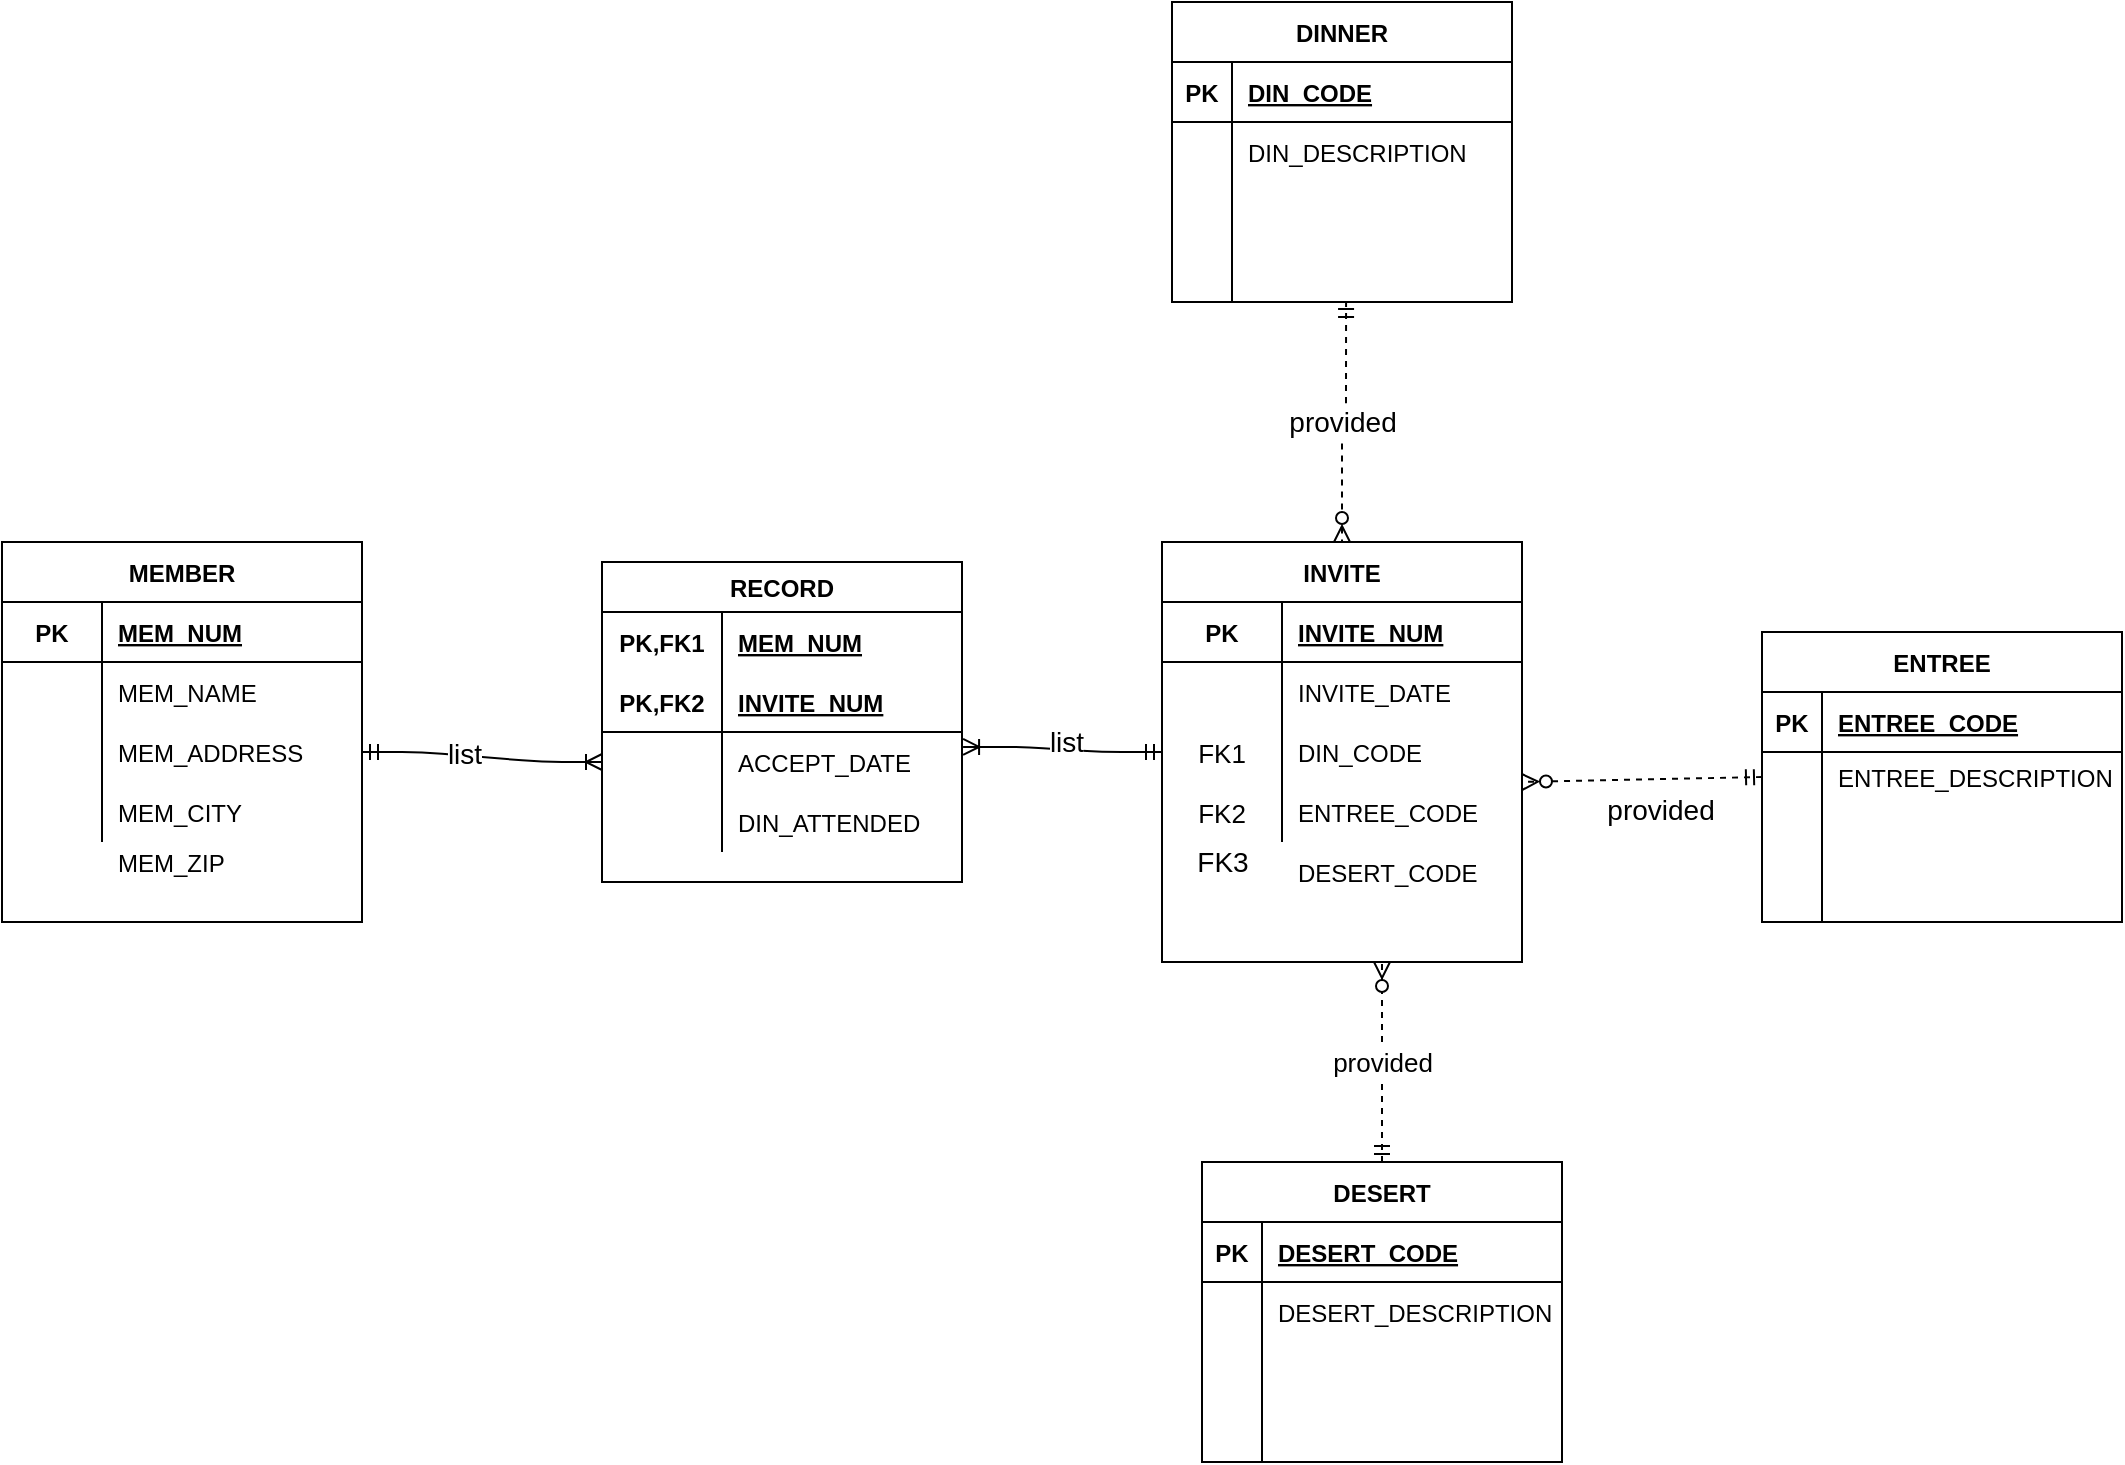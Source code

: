 <mxfile version="13.8.5" type="github">
  <diagram id="R2lEEEUBdFMjLlhIrx00" name="Page-1">
    <mxGraphModel dx="2523" dy="868" grid="1" gridSize="10" guides="1" tooltips="1" connect="1" arrows="1" fold="1" page="1" pageScale="1" pageWidth="850" pageHeight="1100" math="0" shadow="0" extFonts="Permanent Marker^https://fonts.googleapis.com/css?family=Permanent+Marker">
      <root>
        <mxCell id="0" />
        <mxCell id="1" parent="0" />
        <mxCell id="D-uQkb0-rE8gWl50Enb3-1" value="MEMBER" style="shape=table;startSize=30;container=1;collapsible=1;childLayout=tableLayout;fixedRows=1;rowLines=0;fontStyle=1;align=center;resizeLast=1;" vertex="1" parent="1">
          <mxGeometry x="-120" y="380" width="180" height="190" as="geometry" />
        </mxCell>
        <mxCell id="D-uQkb0-rE8gWl50Enb3-2" value="" style="shape=partialRectangle;collapsible=0;dropTarget=0;pointerEvents=0;fillColor=none;top=0;left=0;bottom=1;right=0;points=[[0,0.5],[1,0.5]];portConstraint=eastwest;" vertex="1" parent="D-uQkb0-rE8gWl50Enb3-1">
          <mxGeometry y="30" width="180" height="30" as="geometry" />
        </mxCell>
        <mxCell id="D-uQkb0-rE8gWl50Enb3-3" value="PK" style="shape=partialRectangle;connectable=0;fillColor=none;top=0;left=0;bottom=0;right=0;fontStyle=1;overflow=hidden;" vertex="1" parent="D-uQkb0-rE8gWl50Enb3-2">
          <mxGeometry width="50" height="30" as="geometry" />
        </mxCell>
        <mxCell id="D-uQkb0-rE8gWl50Enb3-4" value="MEM_NUM" style="shape=partialRectangle;connectable=0;fillColor=none;top=0;left=0;bottom=0;right=0;align=left;spacingLeft=6;fontStyle=5;overflow=hidden;" vertex="1" parent="D-uQkb0-rE8gWl50Enb3-2">
          <mxGeometry x="50" width="130" height="30" as="geometry" />
        </mxCell>
        <mxCell id="D-uQkb0-rE8gWl50Enb3-5" value="" style="shape=partialRectangle;collapsible=0;dropTarget=0;pointerEvents=0;fillColor=none;top=0;left=0;bottom=0;right=0;points=[[0,0.5],[1,0.5]];portConstraint=eastwest;" vertex="1" parent="D-uQkb0-rE8gWl50Enb3-1">
          <mxGeometry y="60" width="180" height="30" as="geometry" />
        </mxCell>
        <mxCell id="D-uQkb0-rE8gWl50Enb3-6" value="" style="shape=partialRectangle;connectable=0;fillColor=none;top=0;left=0;bottom=0;right=0;editable=1;overflow=hidden;" vertex="1" parent="D-uQkb0-rE8gWl50Enb3-5">
          <mxGeometry width="50" height="30" as="geometry" />
        </mxCell>
        <mxCell id="D-uQkb0-rE8gWl50Enb3-7" value="MEM_NAME" style="shape=partialRectangle;connectable=0;fillColor=none;top=0;left=0;bottom=0;right=0;align=left;spacingLeft=6;overflow=hidden;" vertex="1" parent="D-uQkb0-rE8gWl50Enb3-5">
          <mxGeometry x="50" width="130" height="30" as="geometry" />
        </mxCell>
        <mxCell id="D-uQkb0-rE8gWl50Enb3-8" value="" style="shape=partialRectangle;collapsible=0;dropTarget=0;pointerEvents=0;fillColor=none;top=0;left=0;bottom=0;right=0;points=[[0,0.5],[1,0.5]];portConstraint=eastwest;" vertex="1" parent="D-uQkb0-rE8gWl50Enb3-1">
          <mxGeometry y="90" width="180" height="30" as="geometry" />
        </mxCell>
        <mxCell id="D-uQkb0-rE8gWl50Enb3-9" value="" style="shape=partialRectangle;connectable=0;fillColor=none;top=0;left=0;bottom=0;right=0;editable=1;overflow=hidden;" vertex="1" parent="D-uQkb0-rE8gWl50Enb3-8">
          <mxGeometry width="50" height="30" as="geometry" />
        </mxCell>
        <mxCell id="D-uQkb0-rE8gWl50Enb3-10" value="MEM_ADDRESS" style="shape=partialRectangle;connectable=0;fillColor=none;top=0;left=0;bottom=0;right=0;align=left;spacingLeft=6;overflow=hidden;" vertex="1" parent="D-uQkb0-rE8gWl50Enb3-8">
          <mxGeometry x="50" width="130" height="30" as="geometry" />
        </mxCell>
        <mxCell id="D-uQkb0-rE8gWl50Enb3-11" value="" style="shape=partialRectangle;collapsible=0;dropTarget=0;pointerEvents=0;fillColor=none;top=0;left=0;bottom=0;right=0;points=[[0,0.5],[1,0.5]];portConstraint=eastwest;" vertex="1" parent="D-uQkb0-rE8gWl50Enb3-1">
          <mxGeometry y="120" width="180" height="30" as="geometry" />
        </mxCell>
        <mxCell id="D-uQkb0-rE8gWl50Enb3-12" value="" style="shape=partialRectangle;connectable=0;fillColor=none;top=0;left=0;bottom=0;right=0;editable=1;overflow=hidden;" vertex="1" parent="D-uQkb0-rE8gWl50Enb3-11">
          <mxGeometry width="50" height="30" as="geometry" />
        </mxCell>
        <mxCell id="D-uQkb0-rE8gWl50Enb3-13" value="MEM_CITY" style="shape=partialRectangle;connectable=0;fillColor=none;top=0;left=0;bottom=0;right=0;align=left;spacingLeft=6;overflow=hidden;" vertex="1" parent="D-uQkb0-rE8gWl50Enb3-11">
          <mxGeometry x="50" width="130" height="30" as="geometry" />
        </mxCell>
        <mxCell id="D-uQkb0-rE8gWl50Enb3-14" value="MEM_ZIP" style="shape=partialRectangle;connectable=0;fillColor=none;top=0;left=0;bottom=0;right=0;align=left;spacingLeft=6;overflow=hidden;" vertex="1" parent="1">
          <mxGeometry x="-70" y="525" width="130" height="30" as="geometry" />
        </mxCell>
        <mxCell id="D-uQkb0-rE8gWl50Enb3-15" value="RECORD" style="shape=table;startSize=25;container=1;collapsible=1;childLayout=tableLayout;fixedRows=1;rowLines=0;fontStyle=1;align=center;resizeLast=1;" vertex="1" parent="1">
          <mxGeometry x="180" y="390" width="180" height="160" as="geometry" />
        </mxCell>
        <mxCell id="D-uQkb0-rE8gWl50Enb3-16" value="" style="shape=partialRectangle;collapsible=0;dropTarget=0;pointerEvents=0;fillColor=none;top=0;left=0;bottom=0;right=0;points=[[0,0.5],[1,0.5]];portConstraint=eastwest;" vertex="1" parent="D-uQkb0-rE8gWl50Enb3-15">
          <mxGeometry y="25" width="180" height="30" as="geometry" />
        </mxCell>
        <mxCell id="D-uQkb0-rE8gWl50Enb3-17" value="PK,FK1" style="shape=partialRectangle;connectable=0;fillColor=none;top=0;left=0;bottom=0;right=0;fontStyle=1;overflow=hidden;" vertex="1" parent="D-uQkb0-rE8gWl50Enb3-16">
          <mxGeometry width="60" height="30" as="geometry" />
        </mxCell>
        <mxCell id="D-uQkb0-rE8gWl50Enb3-18" value="MEM_NUM" style="shape=partialRectangle;connectable=0;fillColor=none;top=0;left=0;bottom=0;right=0;align=left;spacingLeft=6;fontStyle=5;overflow=hidden;" vertex="1" parent="D-uQkb0-rE8gWl50Enb3-16">
          <mxGeometry x="60" width="120" height="30" as="geometry" />
        </mxCell>
        <mxCell id="D-uQkb0-rE8gWl50Enb3-19" value="" style="shape=partialRectangle;collapsible=0;dropTarget=0;pointerEvents=0;fillColor=none;top=0;left=0;bottom=1;right=0;points=[[0,0.5],[1,0.5]];portConstraint=eastwest;" vertex="1" parent="D-uQkb0-rE8gWl50Enb3-15">
          <mxGeometry y="55" width="180" height="30" as="geometry" />
        </mxCell>
        <mxCell id="D-uQkb0-rE8gWl50Enb3-20" value="PK,FK2" style="shape=partialRectangle;connectable=0;fillColor=none;top=0;left=0;bottom=0;right=0;fontStyle=1;overflow=hidden;" vertex="1" parent="D-uQkb0-rE8gWl50Enb3-19">
          <mxGeometry width="60" height="30" as="geometry" />
        </mxCell>
        <mxCell id="D-uQkb0-rE8gWl50Enb3-21" value="INVITE_NUM" style="shape=partialRectangle;connectable=0;fillColor=none;top=0;left=0;bottom=0;right=0;align=left;spacingLeft=6;fontStyle=5;overflow=hidden;" vertex="1" parent="D-uQkb0-rE8gWl50Enb3-19">
          <mxGeometry x="60" width="120" height="30" as="geometry" />
        </mxCell>
        <mxCell id="D-uQkb0-rE8gWl50Enb3-22" value="" style="shape=partialRectangle;collapsible=0;dropTarget=0;pointerEvents=0;fillColor=none;top=0;left=0;bottom=0;right=0;points=[[0,0.5],[1,0.5]];portConstraint=eastwest;" vertex="1" parent="D-uQkb0-rE8gWl50Enb3-15">
          <mxGeometry y="85" width="180" height="30" as="geometry" />
        </mxCell>
        <mxCell id="D-uQkb0-rE8gWl50Enb3-23" value="" style="shape=partialRectangle;connectable=0;fillColor=none;top=0;left=0;bottom=0;right=0;editable=1;overflow=hidden;" vertex="1" parent="D-uQkb0-rE8gWl50Enb3-22">
          <mxGeometry width="60" height="30" as="geometry" />
        </mxCell>
        <mxCell id="D-uQkb0-rE8gWl50Enb3-24" value="ACCEPT_DATE" style="shape=partialRectangle;connectable=0;fillColor=none;top=0;left=0;bottom=0;right=0;align=left;spacingLeft=6;overflow=hidden;" vertex="1" parent="D-uQkb0-rE8gWl50Enb3-22">
          <mxGeometry x="60" width="120" height="30" as="geometry" />
        </mxCell>
        <mxCell id="D-uQkb0-rE8gWl50Enb3-25" value="" style="shape=partialRectangle;collapsible=0;dropTarget=0;pointerEvents=0;fillColor=none;top=0;left=0;bottom=0;right=0;points=[[0,0.5],[1,0.5]];portConstraint=eastwest;" vertex="1" parent="D-uQkb0-rE8gWl50Enb3-15">
          <mxGeometry y="115" width="180" height="30" as="geometry" />
        </mxCell>
        <mxCell id="D-uQkb0-rE8gWl50Enb3-26" value="" style="shape=partialRectangle;connectable=0;fillColor=none;top=0;left=0;bottom=0;right=0;editable=1;overflow=hidden;" vertex="1" parent="D-uQkb0-rE8gWl50Enb3-25">
          <mxGeometry width="60" height="30" as="geometry" />
        </mxCell>
        <mxCell id="D-uQkb0-rE8gWl50Enb3-27" value="DIN_ATTENDED" style="shape=partialRectangle;connectable=0;fillColor=none;top=0;left=0;bottom=0;right=0;align=left;spacingLeft=6;overflow=hidden;" vertex="1" parent="D-uQkb0-rE8gWl50Enb3-25">
          <mxGeometry x="60" width="120" height="30" as="geometry" />
        </mxCell>
        <mxCell id="D-uQkb0-rE8gWl50Enb3-28" value="INVITE" style="shape=table;startSize=30;container=1;collapsible=1;childLayout=tableLayout;fixedRows=1;rowLines=0;fontStyle=1;align=center;resizeLast=1;" vertex="1" parent="1">
          <mxGeometry x="460" y="380" width="180" height="210" as="geometry" />
        </mxCell>
        <mxCell id="D-uQkb0-rE8gWl50Enb3-29" value="" style="shape=partialRectangle;collapsible=0;dropTarget=0;pointerEvents=0;fillColor=none;top=0;left=0;bottom=1;right=0;points=[[0,0.5],[1,0.5]];portConstraint=eastwest;" vertex="1" parent="D-uQkb0-rE8gWl50Enb3-28">
          <mxGeometry y="30" width="180" height="30" as="geometry" />
        </mxCell>
        <mxCell id="D-uQkb0-rE8gWl50Enb3-30" value="PK" style="shape=partialRectangle;connectable=0;fillColor=none;top=0;left=0;bottom=0;right=0;fontStyle=1;overflow=hidden;" vertex="1" parent="D-uQkb0-rE8gWl50Enb3-29">
          <mxGeometry width="60" height="30" as="geometry" />
        </mxCell>
        <mxCell id="D-uQkb0-rE8gWl50Enb3-31" value="INVITE_NUM" style="shape=partialRectangle;connectable=0;fillColor=none;top=0;left=0;bottom=0;right=0;align=left;spacingLeft=6;fontStyle=5;overflow=hidden;" vertex="1" parent="D-uQkb0-rE8gWl50Enb3-29">
          <mxGeometry x="60" width="120" height="30" as="geometry" />
        </mxCell>
        <mxCell id="D-uQkb0-rE8gWl50Enb3-32" value="" style="shape=partialRectangle;collapsible=0;dropTarget=0;pointerEvents=0;fillColor=none;top=0;left=0;bottom=0;right=0;points=[[0,0.5],[1,0.5]];portConstraint=eastwest;" vertex="1" parent="D-uQkb0-rE8gWl50Enb3-28">
          <mxGeometry y="60" width="180" height="30" as="geometry" />
        </mxCell>
        <mxCell id="D-uQkb0-rE8gWl50Enb3-33" value="" style="shape=partialRectangle;connectable=0;fillColor=none;top=0;left=0;bottom=0;right=0;editable=1;overflow=hidden;" vertex="1" parent="D-uQkb0-rE8gWl50Enb3-32">
          <mxGeometry width="60" height="30" as="geometry" />
        </mxCell>
        <mxCell id="D-uQkb0-rE8gWl50Enb3-34" value="INVITE_DATE" style="shape=partialRectangle;connectable=0;fillColor=none;top=0;left=0;bottom=0;right=0;align=left;spacingLeft=6;overflow=hidden;" vertex="1" parent="D-uQkb0-rE8gWl50Enb3-32">
          <mxGeometry x="60" width="120" height="30" as="geometry" />
        </mxCell>
        <mxCell id="D-uQkb0-rE8gWl50Enb3-35" value="" style="shape=partialRectangle;collapsible=0;dropTarget=0;pointerEvents=0;fillColor=none;top=0;left=0;bottom=0;right=0;points=[[0,0.5],[1,0.5]];portConstraint=eastwest;" vertex="1" parent="D-uQkb0-rE8gWl50Enb3-28">
          <mxGeometry y="90" width="180" height="30" as="geometry" />
        </mxCell>
        <mxCell id="D-uQkb0-rE8gWl50Enb3-36" value="FK1" style="shape=partialRectangle;connectable=0;fillColor=none;top=0;left=0;bottom=0;right=0;editable=1;overflow=hidden;fontSize=13;" vertex="1" parent="D-uQkb0-rE8gWl50Enb3-35">
          <mxGeometry width="60" height="30" as="geometry" />
        </mxCell>
        <mxCell id="D-uQkb0-rE8gWl50Enb3-37" value="DIN_CODE" style="shape=partialRectangle;connectable=0;fillColor=none;top=0;left=0;bottom=0;right=0;align=left;spacingLeft=6;overflow=hidden;" vertex="1" parent="D-uQkb0-rE8gWl50Enb3-35">
          <mxGeometry x="60" width="120" height="30" as="geometry" />
        </mxCell>
        <mxCell id="D-uQkb0-rE8gWl50Enb3-38" value="" style="shape=partialRectangle;collapsible=0;dropTarget=0;pointerEvents=0;fillColor=none;top=0;left=0;bottom=0;right=0;points=[[0,0.5],[1,0.5]];portConstraint=eastwest;" vertex="1" parent="D-uQkb0-rE8gWl50Enb3-28">
          <mxGeometry y="120" width="180" height="30" as="geometry" />
        </mxCell>
        <mxCell id="D-uQkb0-rE8gWl50Enb3-39" value="FK2" style="shape=partialRectangle;connectable=0;fillColor=none;top=0;left=0;bottom=0;right=0;editable=1;overflow=hidden;fontSize=13;" vertex="1" parent="D-uQkb0-rE8gWl50Enb3-38">
          <mxGeometry width="60" height="30" as="geometry" />
        </mxCell>
        <mxCell id="D-uQkb0-rE8gWl50Enb3-40" value="ENTREE_CODE" style="shape=partialRectangle;connectable=0;fillColor=none;top=0;left=0;bottom=0;right=0;align=left;spacingLeft=6;overflow=hidden;" vertex="1" parent="D-uQkb0-rE8gWl50Enb3-38">
          <mxGeometry x="60" width="120" height="30" as="geometry" />
        </mxCell>
        <mxCell id="D-uQkb0-rE8gWl50Enb3-41" value="DESERT_CODE" style="shape=partialRectangle;connectable=0;fillColor=none;top=0;left=0;bottom=0;right=0;align=left;spacingLeft=6;overflow=hidden;" vertex="1" parent="1">
          <mxGeometry x="520" y="530" width="120" height="30" as="geometry" />
        </mxCell>
        <mxCell id="D-uQkb0-rE8gWl50Enb3-42" value="DINNER" style="shape=table;startSize=30;container=1;collapsible=1;childLayout=tableLayout;fixedRows=1;rowLines=0;fontStyle=1;align=center;resizeLast=1;" vertex="1" parent="1">
          <mxGeometry x="465" y="110" width="170" height="150" as="geometry" />
        </mxCell>
        <mxCell id="D-uQkb0-rE8gWl50Enb3-43" value="" style="shape=partialRectangle;collapsible=0;dropTarget=0;pointerEvents=0;fillColor=none;top=0;left=0;bottom=1;right=0;points=[[0,0.5],[1,0.5]];portConstraint=eastwest;" vertex="1" parent="D-uQkb0-rE8gWl50Enb3-42">
          <mxGeometry y="30" width="170" height="30" as="geometry" />
        </mxCell>
        <mxCell id="D-uQkb0-rE8gWl50Enb3-44" value="PK" style="shape=partialRectangle;connectable=0;fillColor=none;top=0;left=0;bottom=0;right=0;fontStyle=1;overflow=hidden;" vertex="1" parent="D-uQkb0-rE8gWl50Enb3-43">
          <mxGeometry width="30" height="30" as="geometry" />
        </mxCell>
        <mxCell id="D-uQkb0-rE8gWl50Enb3-45" value="DIN_CODE" style="shape=partialRectangle;connectable=0;fillColor=none;top=0;left=0;bottom=0;right=0;align=left;spacingLeft=6;fontStyle=5;overflow=hidden;" vertex="1" parent="D-uQkb0-rE8gWl50Enb3-43">
          <mxGeometry x="30" width="140" height="30" as="geometry" />
        </mxCell>
        <mxCell id="D-uQkb0-rE8gWl50Enb3-46" value="" style="shape=partialRectangle;collapsible=0;dropTarget=0;pointerEvents=0;fillColor=none;top=0;left=0;bottom=0;right=0;points=[[0,0.5],[1,0.5]];portConstraint=eastwest;" vertex="1" parent="D-uQkb0-rE8gWl50Enb3-42">
          <mxGeometry y="60" width="170" height="30" as="geometry" />
        </mxCell>
        <mxCell id="D-uQkb0-rE8gWl50Enb3-47" value="" style="shape=partialRectangle;connectable=0;fillColor=none;top=0;left=0;bottom=0;right=0;editable=1;overflow=hidden;" vertex="1" parent="D-uQkb0-rE8gWl50Enb3-46">
          <mxGeometry width="30" height="30" as="geometry" />
        </mxCell>
        <mxCell id="D-uQkb0-rE8gWl50Enb3-48" value="DIN_DESCRIPTION" style="shape=partialRectangle;connectable=0;fillColor=none;top=0;left=0;bottom=0;right=0;align=left;spacingLeft=6;overflow=hidden;" vertex="1" parent="D-uQkb0-rE8gWl50Enb3-46">
          <mxGeometry x="30" width="140" height="30" as="geometry" />
        </mxCell>
        <mxCell id="D-uQkb0-rE8gWl50Enb3-49" value="" style="shape=partialRectangle;collapsible=0;dropTarget=0;pointerEvents=0;fillColor=none;top=0;left=0;bottom=0;right=0;points=[[0,0.5],[1,0.5]];portConstraint=eastwest;" vertex="1" parent="D-uQkb0-rE8gWl50Enb3-42">
          <mxGeometry y="90" width="170" height="30" as="geometry" />
        </mxCell>
        <mxCell id="D-uQkb0-rE8gWl50Enb3-50" value="" style="shape=partialRectangle;connectable=0;fillColor=none;top=0;left=0;bottom=0;right=0;editable=1;overflow=hidden;" vertex="1" parent="D-uQkb0-rE8gWl50Enb3-49">
          <mxGeometry width="30" height="30" as="geometry" />
        </mxCell>
        <mxCell id="D-uQkb0-rE8gWl50Enb3-51" value="" style="shape=partialRectangle;connectable=0;fillColor=none;top=0;left=0;bottom=0;right=0;align=left;spacingLeft=6;overflow=hidden;" vertex="1" parent="D-uQkb0-rE8gWl50Enb3-49">
          <mxGeometry x="30" width="140" height="30" as="geometry" />
        </mxCell>
        <mxCell id="D-uQkb0-rE8gWl50Enb3-52" value="" style="shape=partialRectangle;collapsible=0;dropTarget=0;pointerEvents=0;fillColor=none;top=0;left=0;bottom=0;right=0;points=[[0,0.5],[1,0.5]];portConstraint=eastwest;" vertex="1" parent="D-uQkb0-rE8gWl50Enb3-42">
          <mxGeometry y="120" width="170" height="30" as="geometry" />
        </mxCell>
        <mxCell id="D-uQkb0-rE8gWl50Enb3-53" value="" style="shape=partialRectangle;connectable=0;fillColor=none;top=0;left=0;bottom=0;right=0;editable=1;overflow=hidden;" vertex="1" parent="D-uQkb0-rE8gWl50Enb3-52">
          <mxGeometry width="30" height="30" as="geometry" />
        </mxCell>
        <mxCell id="D-uQkb0-rE8gWl50Enb3-54" value="" style="shape=partialRectangle;connectable=0;fillColor=none;top=0;left=0;bottom=0;right=0;align=left;spacingLeft=6;overflow=hidden;" vertex="1" parent="D-uQkb0-rE8gWl50Enb3-52">
          <mxGeometry x="30" width="140" height="30" as="geometry" />
        </mxCell>
        <mxCell id="D-uQkb0-rE8gWl50Enb3-55" value="DESERT" style="shape=table;startSize=30;container=1;collapsible=1;childLayout=tableLayout;fixedRows=1;rowLines=0;fontStyle=1;align=center;resizeLast=1;" vertex="1" parent="1">
          <mxGeometry x="480" y="690" width="180" height="150.0" as="geometry" />
        </mxCell>
        <mxCell id="D-uQkb0-rE8gWl50Enb3-56" value="" style="shape=partialRectangle;collapsible=0;dropTarget=0;pointerEvents=0;fillColor=none;top=0;left=0;bottom=1;right=0;points=[[0,0.5],[1,0.5]];portConstraint=eastwest;" vertex="1" parent="D-uQkb0-rE8gWl50Enb3-55">
          <mxGeometry y="30" width="180" height="30" as="geometry" />
        </mxCell>
        <mxCell id="D-uQkb0-rE8gWl50Enb3-57" value="PK" style="shape=partialRectangle;connectable=0;fillColor=none;top=0;left=0;bottom=0;right=0;fontStyle=1;overflow=hidden;" vertex="1" parent="D-uQkb0-rE8gWl50Enb3-56">
          <mxGeometry width="30" height="30" as="geometry" />
        </mxCell>
        <mxCell id="D-uQkb0-rE8gWl50Enb3-58" value="DESERT_CODE" style="shape=partialRectangle;connectable=0;fillColor=none;top=0;left=0;bottom=0;right=0;align=left;spacingLeft=6;fontStyle=5;overflow=hidden;" vertex="1" parent="D-uQkb0-rE8gWl50Enb3-56">
          <mxGeometry x="30" width="150" height="30" as="geometry" />
        </mxCell>
        <mxCell id="D-uQkb0-rE8gWl50Enb3-59" value="" style="shape=partialRectangle;collapsible=0;dropTarget=0;pointerEvents=0;fillColor=none;top=0;left=0;bottom=0;right=0;points=[[0,0.5],[1,0.5]];portConstraint=eastwest;" vertex="1" parent="D-uQkb0-rE8gWl50Enb3-55">
          <mxGeometry y="60" width="180" height="30" as="geometry" />
        </mxCell>
        <mxCell id="D-uQkb0-rE8gWl50Enb3-60" value="" style="shape=partialRectangle;connectable=0;fillColor=none;top=0;left=0;bottom=0;right=0;editable=1;overflow=hidden;" vertex="1" parent="D-uQkb0-rE8gWl50Enb3-59">
          <mxGeometry width="30" height="30" as="geometry" />
        </mxCell>
        <mxCell id="D-uQkb0-rE8gWl50Enb3-61" value="DESERT_DESCRIPTION" style="shape=partialRectangle;connectable=0;fillColor=none;top=0;left=0;bottom=0;right=0;align=left;spacingLeft=6;overflow=hidden;" vertex="1" parent="D-uQkb0-rE8gWl50Enb3-59">
          <mxGeometry x="30" width="150" height="30" as="geometry" />
        </mxCell>
        <mxCell id="D-uQkb0-rE8gWl50Enb3-62" value="" style="shape=partialRectangle;collapsible=0;dropTarget=0;pointerEvents=0;fillColor=none;top=0;left=0;bottom=0;right=0;points=[[0,0.5],[1,0.5]];portConstraint=eastwest;" vertex="1" parent="D-uQkb0-rE8gWl50Enb3-55">
          <mxGeometry y="90" width="180" height="30" as="geometry" />
        </mxCell>
        <mxCell id="D-uQkb0-rE8gWl50Enb3-63" value="" style="shape=partialRectangle;connectable=0;fillColor=none;top=0;left=0;bottom=0;right=0;editable=1;overflow=hidden;" vertex="1" parent="D-uQkb0-rE8gWl50Enb3-62">
          <mxGeometry width="30" height="30" as="geometry" />
        </mxCell>
        <mxCell id="D-uQkb0-rE8gWl50Enb3-64" value="" style="shape=partialRectangle;connectable=0;fillColor=none;top=0;left=0;bottom=0;right=0;align=left;spacingLeft=6;overflow=hidden;" vertex="1" parent="D-uQkb0-rE8gWl50Enb3-62">
          <mxGeometry x="30" width="150" height="30" as="geometry" />
        </mxCell>
        <mxCell id="D-uQkb0-rE8gWl50Enb3-65" value="" style="shape=partialRectangle;collapsible=0;dropTarget=0;pointerEvents=0;fillColor=none;top=0;left=0;bottom=0;right=0;points=[[0,0.5],[1,0.5]];portConstraint=eastwest;" vertex="1" parent="D-uQkb0-rE8gWl50Enb3-55">
          <mxGeometry y="120" width="180" height="30" as="geometry" />
        </mxCell>
        <mxCell id="D-uQkb0-rE8gWl50Enb3-66" value="" style="shape=partialRectangle;connectable=0;fillColor=none;top=0;left=0;bottom=0;right=0;editable=1;overflow=hidden;" vertex="1" parent="D-uQkb0-rE8gWl50Enb3-65">
          <mxGeometry width="30" height="30" as="geometry" />
        </mxCell>
        <mxCell id="D-uQkb0-rE8gWl50Enb3-67" value="" style="shape=partialRectangle;connectable=0;fillColor=none;top=0;left=0;bottom=0;right=0;align=left;spacingLeft=6;overflow=hidden;" vertex="1" parent="D-uQkb0-rE8gWl50Enb3-65">
          <mxGeometry x="30" width="150" height="30" as="geometry" />
        </mxCell>
        <mxCell id="D-uQkb0-rE8gWl50Enb3-68" value="ENTREE" style="shape=table;startSize=30;container=1;collapsible=1;childLayout=tableLayout;fixedRows=1;rowLines=0;fontStyle=1;align=center;resizeLast=1;" vertex="1" parent="1">
          <mxGeometry x="760" y="425" width="180" height="145.0" as="geometry" />
        </mxCell>
        <mxCell id="D-uQkb0-rE8gWl50Enb3-69" value="" style="shape=partialRectangle;collapsible=0;dropTarget=0;pointerEvents=0;fillColor=none;top=0;left=0;bottom=1;right=0;points=[[0,0.5],[1,0.5]];portConstraint=eastwest;" vertex="1" parent="D-uQkb0-rE8gWl50Enb3-68">
          <mxGeometry y="30" width="180" height="30" as="geometry" />
        </mxCell>
        <mxCell id="D-uQkb0-rE8gWl50Enb3-70" value="PK" style="shape=partialRectangle;connectable=0;fillColor=none;top=0;left=0;bottom=0;right=0;fontStyle=1;overflow=hidden;" vertex="1" parent="D-uQkb0-rE8gWl50Enb3-69">
          <mxGeometry width="30" height="30" as="geometry" />
        </mxCell>
        <mxCell id="D-uQkb0-rE8gWl50Enb3-71" value="ENTREE_CODE" style="shape=partialRectangle;connectable=0;fillColor=none;top=0;left=0;bottom=0;right=0;align=left;spacingLeft=6;fontStyle=5;overflow=hidden;" vertex="1" parent="D-uQkb0-rE8gWl50Enb3-69">
          <mxGeometry x="30" width="150" height="30" as="geometry" />
        </mxCell>
        <mxCell id="D-uQkb0-rE8gWl50Enb3-72" value="" style="shape=partialRectangle;collapsible=0;dropTarget=0;pointerEvents=0;fillColor=none;top=0;left=0;bottom=0;right=0;points=[[0,0.5],[1,0.5]];portConstraint=eastwest;" vertex="1" parent="D-uQkb0-rE8gWl50Enb3-68">
          <mxGeometry y="60" width="180" height="25" as="geometry" />
        </mxCell>
        <mxCell id="D-uQkb0-rE8gWl50Enb3-73" value="" style="shape=partialRectangle;connectable=0;fillColor=none;top=0;left=0;bottom=0;right=0;editable=1;overflow=hidden;" vertex="1" parent="D-uQkb0-rE8gWl50Enb3-72">
          <mxGeometry width="30" height="25" as="geometry" />
        </mxCell>
        <mxCell id="D-uQkb0-rE8gWl50Enb3-74" value="ENTREE_DESCRIPTION" style="shape=partialRectangle;connectable=0;fillColor=none;top=0;left=0;bottom=0;right=0;align=left;spacingLeft=6;overflow=hidden;" vertex="1" parent="D-uQkb0-rE8gWl50Enb3-72">
          <mxGeometry x="30" width="150" height="25" as="geometry" />
        </mxCell>
        <mxCell id="D-uQkb0-rE8gWl50Enb3-75" value="" style="shape=partialRectangle;collapsible=0;dropTarget=0;pointerEvents=0;fillColor=none;top=0;left=0;bottom=0;right=0;points=[[0,0.5],[1,0.5]];portConstraint=eastwest;" vertex="1" parent="D-uQkb0-rE8gWl50Enb3-68">
          <mxGeometry y="85" width="180" height="30" as="geometry" />
        </mxCell>
        <mxCell id="D-uQkb0-rE8gWl50Enb3-76" value="" style="shape=partialRectangle;connectable=0;fillColor=none;top=0;left=0;bottom=0;right=0;editable=1;overflow=hidden;" vertex="1" parent="D-uQkb0-rE8gWl50Enb3-75">
          <mxGeometry width="30" height="30" as="geometry" />
        </mxCell>
        <mxCell id="D-uQkb0-rE8gWl50Enb3-77" value="" style="shape=partialRectangle;connectable=0;fillColor=none;top=0;left=0;bottom=0;right=0;align=left;spacingLeft=6;overflow=hidden;" vertex="1" parent="D-uQkb0-rE8gWl50Enb3-75">
          <mxGeometry x="30" width="150" height="30" as="geometry" />
        </mxCell>
        <mxCell id="D-uQkb0-rE8gWl50Enb3-78" value="" style="shape=partialRectangle;collapsible=0;dropTarget=0;pointerEvents=0;fillColor=none;top=0;left=0;bottom=0;right=0;points=[[0,0.5],[1,0.5]];portConstraint=eastwest;" vertex="1" parent="D-uQkb0-rE8gWl50Enb3-68">
          <mxGeometry y="115" width="180" height="30" as="geometry" />
        </mxCell>
        <mxCell id="D-uQkb0-rE8gWl50Enb3-79" value="" style="shape=partialRectangle;connectable=0;fillColor=none;top=0;left=0;bottom=0;right=0;editable=1;overflow=hidden;" vertex="1" parent="D-uQkb0-rE8gWl50Enb3-78">
          <mxGeometry width="30" height="30" as="geometry" />
        </mxCell>
        <mxCell id="D-uQkb0-rE8gWl50Enb3-80" value="" style="shape=partialRectangle;connectable=0;fillColor=none;top=0;left=0;bottom=0;right=0;align=left;spacingLeft=6;overflow=hidden;" vertex="1" parent="D-uQkb0-rE8gWl50Enb3-78">
          <mxGeometry x="30" width="150" height="30" as="geometry" />
        </mxCell>
        <mxCell id="D-uQkb0-rE8gWl50Enb3-81" value="" style="edgeStyle=entityRelationEdgeStyle;fontSize=12;html=1;endArrow=ERoneToMany;startArrow=ERmandOne;entryX=0;entryY=0.5;entryDx=0;entryDy=0;exitX=1;exitY=0.5;exitDx=0;exitDy=0;endFill=0;" edge="1" parent="1" source="D-uQkb0-rE8gWl50Enb3-8" target="D-uQkb0-rE8gWl50Enb3-22">
          <mxGeometry width="100" height="100" relative="1" as="geometry">
            <mxPoint x="50" y="655" as="sourcePoint" />
            <mxPoint x="150" y="555" as="targetPoint" />
          </mxGeometry>
        </mxCell>
        <mxCell id="D-uQkb0-rE8gWl50Enb3-82" value="list" style="edgeLabel;html=1;align=center;verticalAlign=middle;resizable=0;points=[];fontSize=14;" vertex="1" connectable="0" parent="D-uQkb0-rE8gWl50Enb3-81">
          <mxGeometry x="-0.17" y="1" relative="1" as="geometry">
            <mxPoint x="1" as="offset" />
          </mxGeometry>
        </mxCell>
        <mxCell id="D-uQkb0-rE8gWl50Enb3-87" value="" style="edgeStyle=entityRelationEdgeStyle;fontSize=12;html=1;endArrow=ERoneToMany;startArrow=ERmandOne;entryX=1.003;entryY=0.249;entryDx=0;entryDy=0;exitX=0;exitY=0.5;exitDx=0;exitDy=0;endFill=0;entryPerimeter=0;" edge="1" parent="1" source="D-uQkb0-rE8gWl50Enb3-35" target="D-uQkb0-rE8gWl50Enb3-22">
          <mxGeometry width="100" height="100" relative="1" as="geometry">
            <mxPoint x="320.0" y="570.0" as="sourcePoint" />
            <mxPoint x="460.0" y="575.0" as="targetPoint" />
          </mxGeometry>
        </mxCell>
        <mxCell id="D-uQkb0-rE8gWl50Enb3-88" value="list" style="edgeLabel;html=1;align=center;verticalAlign=middle;resizable=0;points=[];fontSize=14;" vertex="1" connectable="0" parent="D-uQkb0-rE8gWl50Enb3-87">
          <mxGeometry x="-0.17" y="1" relative="1" as="geometry">
            <mxPoint x="-6.95" y="-5.61" as="offset" />
          </mxGeometry>
        </mxCell>
        <mxCell id="D-uQkb0-rE8gWl50Enb3-89" value="" style="edgeStyle=orthogonalEdgeStyle;fontSize=12;html=1;endArrow=ERzeroToMany;startArrow=ERmandOne;entryX=0.5;entryY=0;entryDx=0;entryDy=0;exitX=0.512;exitY=0.984;exitDx=0;exitDy=0;exitPerimeter=0;dashed=1;" edge="1" parent="1" source="D-uQkb0-rE8gWl50Enb3-52" target="D-uQkb0-rE8gWl50Enb3-28">
          <mxGeometry width="100" height="100" relative="1" as="geometry">
            <mxPoint x="555" y="310" as="sourcePoint" />
            <mxPoint x="460" y="260" as="targetPoint" />
          </mxGeometry>
        </mxCell>
        <mxCell id="D-uQkb0-rE8gWl50Enb3-90" value="provided" style="edgeLabel;html=1;align=center;verticalAlign=middle;resizable=0;points=[];fontSize=14;" vertex="1" connectable="0" parent="D-uQkb0-rE8gWl50Enb3-89">
          <mxGeometry x="-0.223" y="3" relative="1" as="geometry">
            <mxPoint x="-5.06" y="12.25" as="offset" />
          </mxGeometry>
        </mxCell>
        <mxCell id="D-uQkb0-rE8gWl50Enb3-91" value="" style="fontSize=12;html=1;endArrow=ERzeroToMany;startArrow=ERmandOne;entryX=1;entryY=0;entryDx=0;entryDy=0;dashed=1;exitX=0;exitY=0.5;exitDx=0;exitDy=0;entryPerimeter=0;" edge="1" parent="1" source="D-uQkb0-rE8gWl50Enb3-72" target="D-uQkb0-rE8gWl50Enb3-38">
          <mxGeometry width="100" height="100" relative="1" as="geometry">
            <mxPoint x="780" y="300" as="sourcePoint" />
            <mxPoint x="717.94" y="570.0" as="targetPoint" />
          </mxGeometry>
        </mxCell>
        <mxCell id="D-uQkb0-rE8gWl50Enb3-92" value="provided" style="edgeLabel;html=1;align=center;verticalAlign=middle;resizable=0;points=[];fontSize=14;" vertex="1" connectable="0" parent="D-uQkb0-rE8gWl50Enb3-91">
          <mxGeometry x="-0.223" y="3" relative="1" as="geometry">
            <mxPoint x="-5.06" y="12.25" as="offset" />
          </mxGeometry>
        </mxCell>
        <mxCell id="D-uQkb0-rE8gWl50Enb3-95" value="&lt;font style=&quot;font-size: 13px&quot;&gt;provided&lt;/font&gt;" style="edgeStyle=orthogonalEdgeStyle;fontSize=12;html=1;endArrow=ERzeroToMany;startArrow=ERmandOne;dashed=1;exitX=0.5;exitY=0;exitDx=0;exitDy=0;" edge="1" parent="1" source="D-uQkb0-rE8gWl50Enb3-55">
          <mxGeometry width="100" height="100" relative="1" as="geometry">
            <mxPoint x="760" y="760" as="sourcePoint" />
            <mxPoint x="570" y="590" as="targetPoint" />
          </mxGeometry>
        </mxCell>
        <mxCell id="D-uQkb0-rE8gWl50Enb3-96" value="FK3" style="text;html=1;align=center;verticalAlign=middle;resizable=0;points=[];autosize=1;fontSize=14;" vertex="1" parent="1">
          <mxGeometry x="470" y="530" width="40" height="20" as="geometry" />
        </mxCell>
      </root>
    </mxGraphModel>
  </diagram>
</mxfile>
